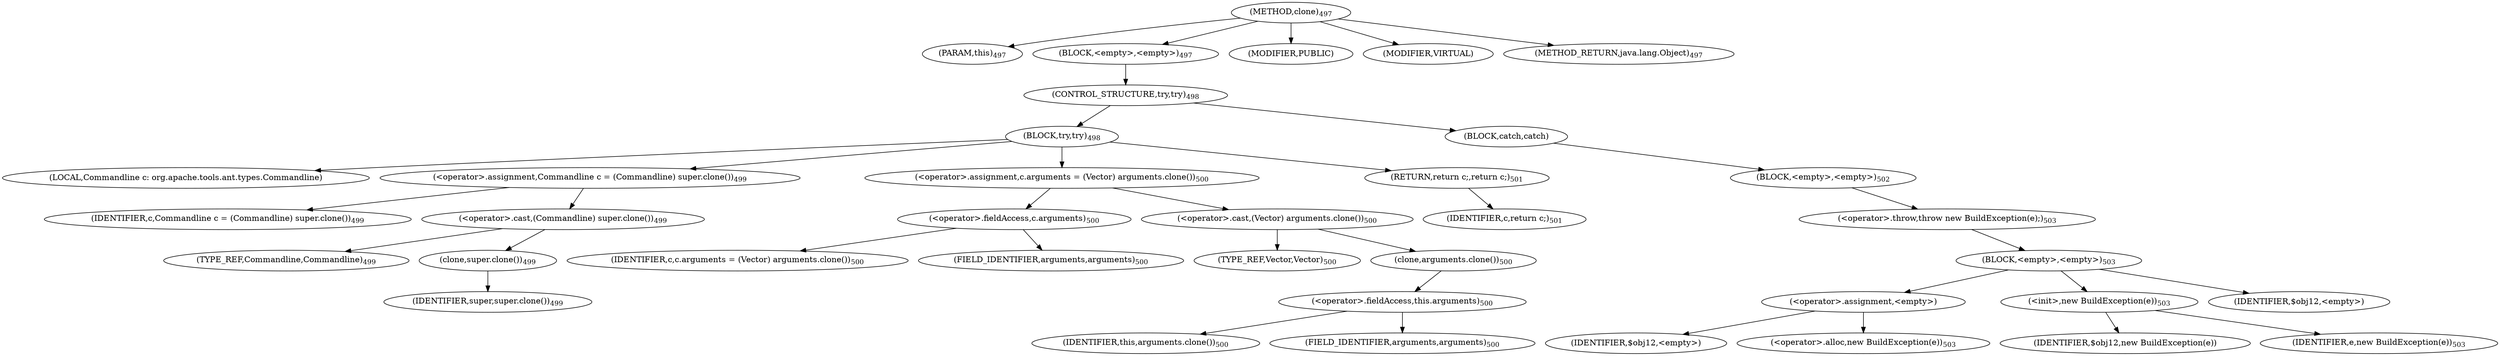digraph "clone" {  
"942" [label = <(METHOD,clone)<SUB>497</SUB>> ]
"943" [label = <(PARAM,this)<SUB>497</SUB>> ]
"944" [label = <(BLOCK,&lt;empty&gt;,&lt;empty&gt;)<SUB>497</SUB>> ]
"945" [label = <(CONTROL_STRUCTURE,try,try)<SUB>498</SUB>> ]
"946" [label = <(BLOCK,try,try)<SUB>498</SUB>> ]
"947" [label = <(LOCAL,Commandline c: org.apache.tools.ant.types.Commandline)> ]
"948" [label = <(&lt;operator&gt;.assignment,Commandline c = (Commandline) super.clone())<SUB>499</SUB>> ]
"949" [label = <(IDENTIFIER,c,Commandline c = (Commandline) super.clone())<SUB>499</SUB>> ]
"950" [label = <(&lt;operator&gt;.cast,(Commandline) super.clone())<SUB>499</SUB>> ]
"951" [label = <(TYPE_REF,Commandline,Commandline)<SUB>499</SUB>> ]
"952" [label = <(clone,super.clone())<SUB>499</SUB>> ]
"953" [label = <(IDENTIFIER,super,super.clone())<SUB>499</SUB>> ]
"954" [label = <(&lt;operator&gt;.assignment,c.arguments = (Vector) arguments.clone())<SUB>500</SUB>> ]
"955" [label = <(&lt;operator&gt;.fieldAccess,c.arguments)<SUB>500</SUB>> ]
"956" [label = <(IDENTIFIER,c,c.arguments = (Vector) arguments.clone())<SUB>500</SUB>> ]
"957" [label = <(FIELD_IDENTIFIER,arguments,arguments)<SUB>500</SUB>> ]
"958" [label = <(&lt;operator&gt;.cast,(Vector) arguments.clone())<SUB>500</SUB>> ]
"959" [label = <(TYPE_REF,Vector,Vector)<SUB>500</SUB>> ]
"960" [label = <(clone,arguments.clone())<SUB>500</SUB>> ]
"961" [label = <(&lt;operator&gt;.fieldAccess,this.arguments)<SUB>500</SUB>> ]
"962" [label = <(IDENTIFIER,this,arguments.clone())<SUB>500</SUB>> ]
"963" [label = <(FIELD_IDENTIFIER,arguments,arguments)<SUB>500</SUB>> ]
"964" [label = <(RETURN,return c;,return c;)<SUB>501</SUB>> ]
"965" [label = <(IDENTIFIER,c,return c;)<SUB>501</SUB>> ]
"966" [label = <(BLOCK,catch,catch)> ]
"967" [label = <(BLOCK,&lt;empty&gt;,&lt;empty&gt;)<SUB>502</SUB>> ]
"968" [label = <(&lt;operator&gt;.throw,throw new BuildException(e);)<SUB>503</SUB>> ]
"969" [label = <(BLOCK,&lt;empty&gt;,&lt;empty&gt;)<SUB>503</SUB>> ]
"970" [label = <(&lt;operator&gt;.assignment,&lt;empty&gt;)> ]
"971" [label = <(IDENTIFIER,$obj12,&lt;empty&gt;)> ]
"972" [label = <(&lt;operator&gt;.alloc,new BuildException(e))<SUB>503</SUB>> ]
"973" [label = <(&lt;init&gt;,new BuildException(e))<SUB>503</SUB>> ]
"974" [label = <(IDENTIFIER,$obj12,new BuildException(e))> ]
"975" [label = <(IDENTIFIER,e,new BuildException(e))<SUB>503</SUB>> ]
"976" [label = <(IDENTIFIER,$obj12,&lt;empty&gt;)> ]
"977" [label = <(MODIFIER,PUBLIC)> ]
"978" [label = <(MODIFIER,VIRTUAL)> ]
"979" [label = <(METHOD_RETURN,java.lang.Object)<SUB>497</SUB>> ]
  "942" -> "943" 
  "942" -> "944" 
  "942" -> "977" 
  "942" -> "978" 
  "942" -> "979" 
  "944" -> "945" 
  "945" -> "946" 
  "945" -> "966" 
  "946" -> "947" 
  "946" -> "948" 
  "946" -> "954" 
  "946" -> "964" 
  "948" -> "949" 
  "948" -> "950" 
  "950" -> "951" 
  "950" -> "952" 
  "952" -> "953" 
  "954" -> "955" 
  "954" -> "958" 
  "955" -> "956" 
  "955" -> "957" 
  "958" -> "959" 
  "958" -> "960" 
  "960" -> "961" 
  "961" -> "962" 
  "961" -> "963" 
  "964" -> "965" 
  "966" -> "967" 
  "967" -> "968" 
  "968" -> "969" 
  "969" -> "970" 
  "969" -> "973" 
  "969" -> "976" 
  "970" -> "971" 
  "970" -> "972" 
  "973" -> "974" 
  "973" -> "975" 
}
